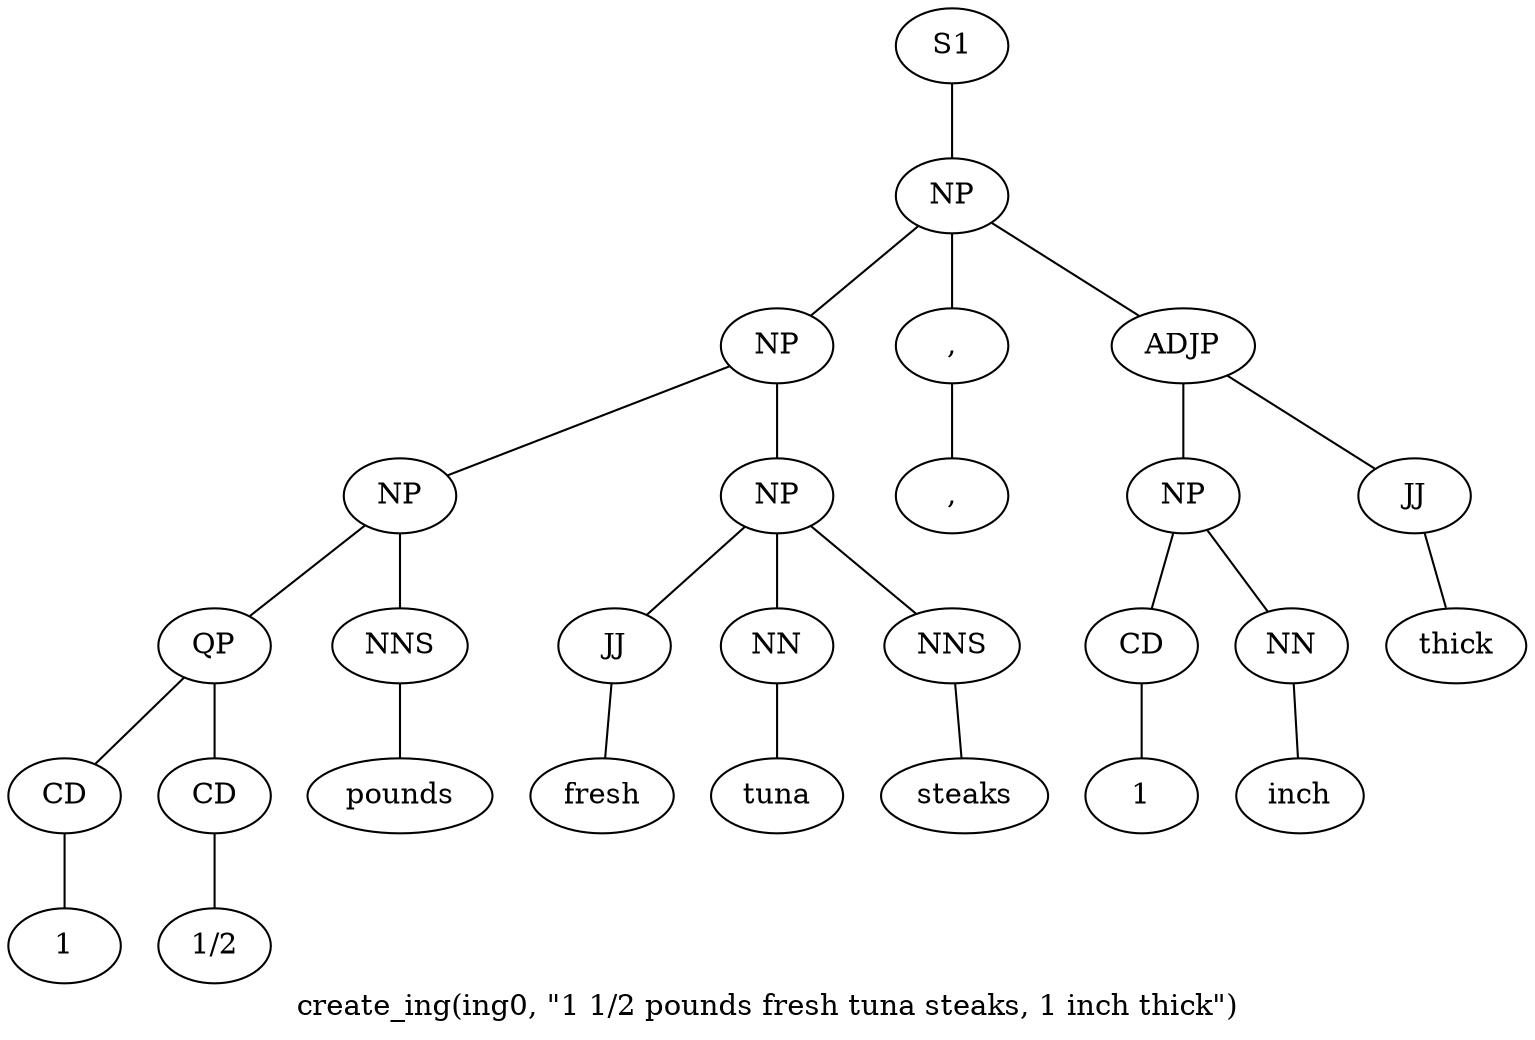 graph SyntaxGraph {
	label = "create_ing(ing0, \"1 1/2 pounds fresh tuna steaks, 1 inch thick\")";
	Node0 [label="S1"];
	Node1 [label="NP"];
	Node2 [label="NP"];
	Node3 [label="NP"];
	Node4 [label="QP"];
	Node5 [label="CD"];
	Node6 [label="1"];
	Node7 [label="CD"];
	Node8 [label="1/2"];
	Node9 [label="NNS"];
	Node10 [label="pounds"];
	Node11 [label="NP"];
	Node12 [label="JJ"];
	Node13 [label="fresh"];
	Node14 [label="NN"];
	Node15 [label="tuna"];
	Node16 [label="NNS"];
	Node17 [label="steaks"];
	Node18 [label=","];
	Node19 [label=","];
	Node20 [label="ADJP"];
	Node21 [label="NP"];
	Node22 [label="CD"];
	Node23 [label="1"];
	Node24 [label="NN"];
	Node25 [label="inch"];
	Node26 [label="JJ"];
	Node27 [label="thick"];

	Node0 -- Node1;
	Node1 -- Node2;
	Node1 -- Node18;
	Node1 -- Node20;
	Node2 -- Node3;
	Node2 -- Node11;
	Node3 -- Node4;
	Node3 -- Node9;
	Node4 -- Node5;
	Node4 -- Node7;
	Node5 -- Node6;
	Node7 -- Node8;
	Node9 -- Node10;
	Node11 -- Node12;
	Node11 -- Node14;
	Node11 -- Node16;
	Node12 -- Node13;
	Node14 -- Node15;
	Node16 -- Node17;
	Node18 -- Node19;
	Node20 -- Node21;
	Node20 -- Node26;
	Node21 -- Node22;
	Node21 -- Node24;
	Node22 -- Node23;
	Node24 -- Node25;
	Node26 -- Node27;
}